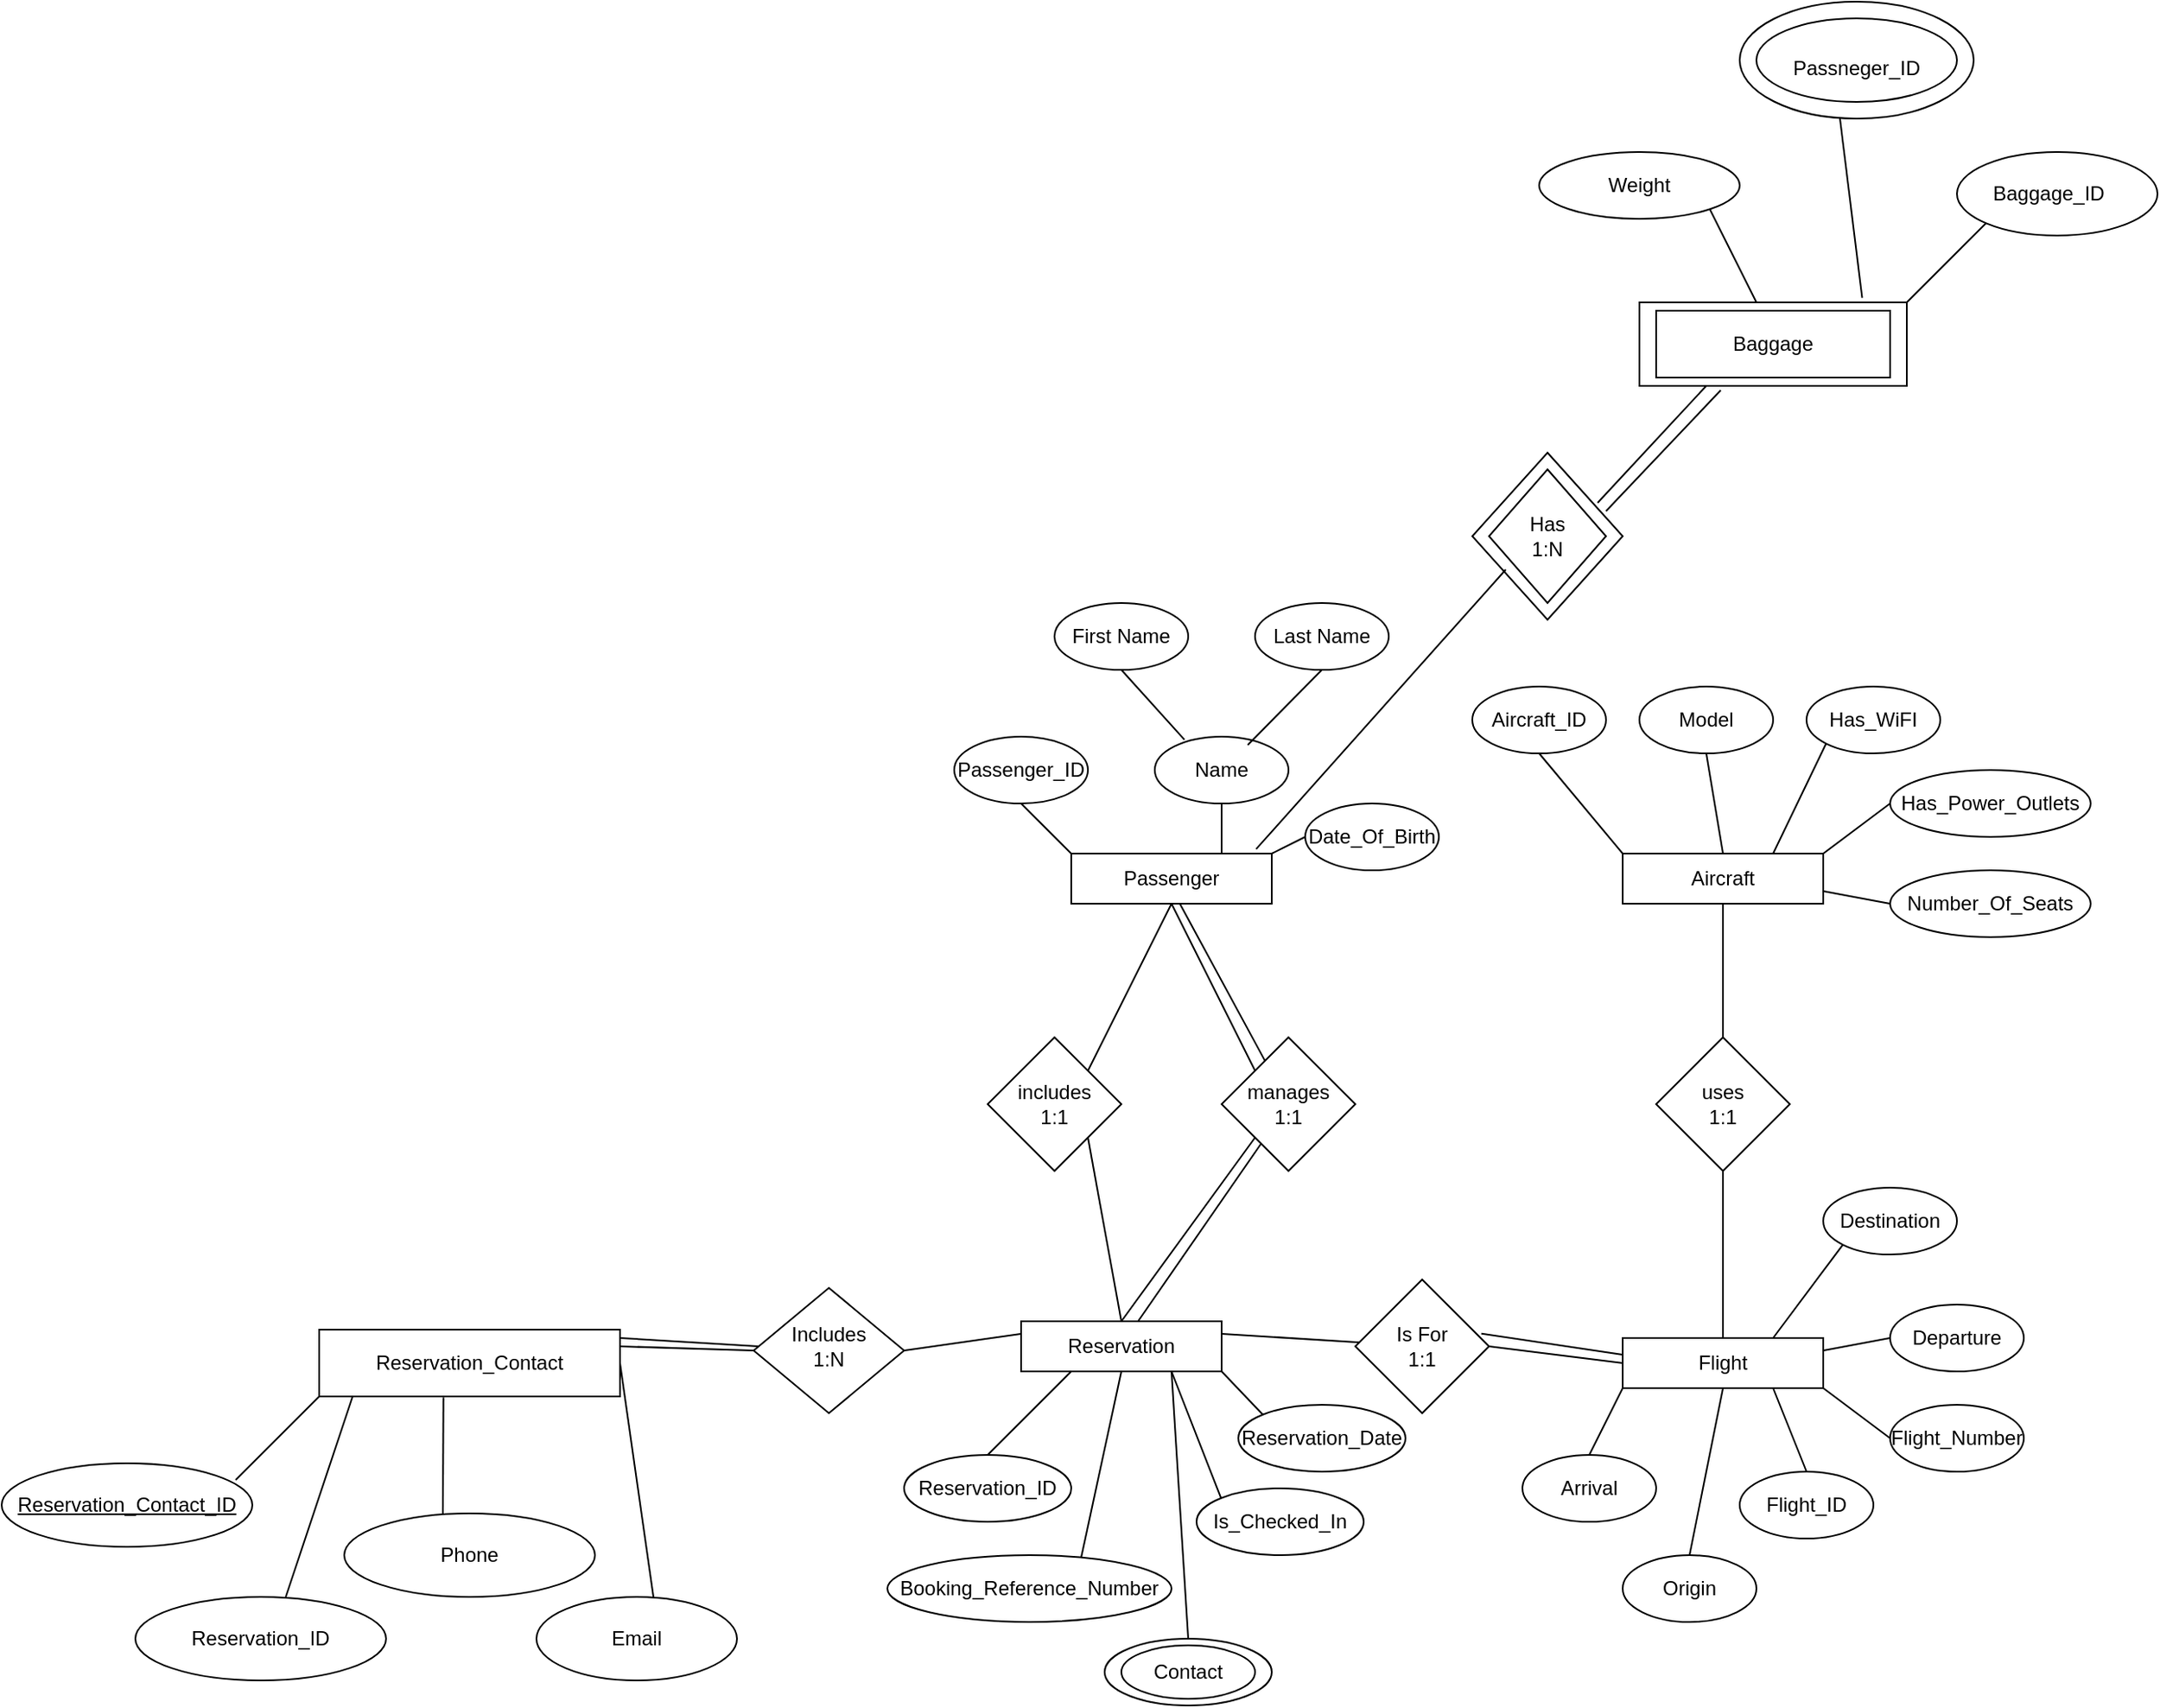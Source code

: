 <mxfile version="24.7.17" pages="2">
  <diagram name="Page-1" id="hL753HQviiplRQnqtc3H">
    <mxGraphModel dx="794" dy="412" grid="1" gridSize="10" guides="1" tooltips="1" connect="1" arrows="1" fold="1" page="1" pageScale="1" pageWidth="1900" pageHeight="1900" math="0" shadow="0">
      <root>
        <mxCell id="0" />
        <mxCell id="1" parent="0" />
        <mxCell id="LhDq8lc_SfDZKBFOZwzH-1" value="Passenger" style="rounded=0;whiteSpace=wrap;html=1;" parent="1" vertex="1">
          <mxGeometry x="930" y="570" width="120" height="30" as="geometry" />
        </mxCell>
        <mxCell id="LhDq8lc_SfDZKBFOZwzH-3" value="Aircraft" style="rounded=0;whiteSpace=wrap;html=1;" parent="1" vertex="1">
          <mxGeometry x="1260" y="570" width="120" height="30" as="geometry" />
        </mxCell>
        <mxCell id="LhDq8lc_SfDZKBFOZwzH-4" value="Flight" style="rounded=0;whiteSpace=wrap;html=1;" parent="1" vertex="1">
          <mxGeometry x="1260" y="860" width="120" height="30" as="geometry" />
        </mxCell>
        <mxCell id="LhDq8lc_SfDZKBFOZwzH-9" value="uses&lt;div&gt;1:1&lt;/div&gt;" style="rhombus;whiteSpace=wrap;html=1;" parent="1" vertex="1">
          <mxGeometry x="1280" y="680" width="80" height="80" as="geometry" />
        </mxCell>
        <mxCell id="LhDq8lc_SfDZKBFOZwzH-14" value="Reservation" style="rounded=0;whiteSpace=wrap;html=1;" parent="1" vertex="1">
          <mxGeometry x="900" y="850" width="120" height="30" as="geometry" />
        </mxCell>
        <mxCell id="LhDq8lc_SfDZKBFOZwzH-18" value="includes&lt;div&gt;1:1&lt;/div&gt;" style="rhombus;whiteSpace=wrap;html=1;" parent="1" vertex="1">
          <mxGeometry x="880" y="680" width="80" height="80" as="geometry" />
        </mxCell>
        <mxCell id="LhDq8lc_SfDZKBFOZwzH-19" value="" style="endArrow=none;html=1;rounded=0;entryX=1;entryY=1;entryDx=0;entryDy=0;exitX=0.5;exitY=0;exitDx=0;exitDy=0;" parent="1" source="LhDq8lc_SfDZKBFOZwzH-14" target="LhDq8lc_SfDZKBFOZwzH-18" edge="1">
          <mxGeometry width="50" height="50" relative="1" as="geometry">
            <mxPoint x="820" y="930" as="sourcePoint" />
            <mxPoint x="870" y="880" as="targetPoint" />
          </mxGeometry>
        </mxCell>
        <mxCell id="LhDq8lc_SfDZKBFOZwzH-26" value="" style="endArrow=none;html=1;rounded=0;entryX=0.5;entryY=1;entryDx=0;entryDy=0;exitX=1;exitY=0;exitDx=0;exitDy=0;" parent="1" source="LhDq8lc_SfDZKBFOZwzH-18" target="LhDq8lc_SfDZKBFOZwzH-1" edge="1">
          <mxGeometry width="50" height="50" relative="1" as="geometry">
            <mxPoint x="920" y="970" as="sourcePoint" />
            <mxPoint x="970" y="920" as="targetPoint" />
          </mxGeometry>
        </mxCell>
        <mxCell id="LhDq8lc_SfDZKBFOZwzH-27" value="Is For&lt;div&gt;1:1&lt;/div&gt;" style="rhombus;whiteSpace=wrap;html=1;" parent="1" vertex="1">
          <mxGeometry x="1100" y="825" width="80" height="80" as="geometry" />
        </mxCell>
        <mxCell id="LhDq8lc_SfDZKBFOZwzH-30" value="" style="endArrow=none;html=1;rounded=0;exitX=1;exitY=0.25;exitDx=0;exitDy=0;" parent="1" source="LhDq8lc_SfDZKBFOZwzH-14" target="LhDq8lc_SfDZKBFOZwzH-27" edge="1">
          <mxGeometry width="50" height="50" relative="1" as="geometry">
            <mxPoint x="1080" y="840" as="sourcePoint" />
            <mxPoint x="1130" y="790" as="targetPoint" />
          </mxGeometry>
        </mxCell>
        <mxCell id="LhDq8lc_SfDZKBFOZwzH-31" value="" style="endArrow=none;html=1;rounded=0;entryX=0;entryY=0.5;entryDx=0;entryDy=0;exitX=1;exitY=0.5;exitDx=0;exitDy=0;" parent="1" source="LhDq8lc_SfDZKBFOZwzH-27" target="LhDq8lc_SfDZKBFOZwzH-4" edge="1">
          <mxGeometry width="50" height="50" relative="1" as="geometry">
            <mxPoint x="1230" y="810" as="sourcePoint" />
            <mxPoint x="1280" y="760" as="targetPoint" />
          </mxGeometry>
        </mxCell>
        <mxCell id="LhDq8lc_SfDZKBFOZwzH-32" value="" style="endArrow=none;html=1;rounded=0;exitX=0.5;exitY=0;exitDx=0;exitDy=0;entryX=0.5;entryY=1;entryDx=0;entryDy=0;" parent="1" source="LhDq8lc_SfDZKBFOZwzH-4" target="LhDq8lc_SfDZKBFOZwzH-9" edge="1">
          <mxGeometry width="50" height="50" relative="1" as="geometry">
            <mxPoint x="1230" y="810" as="sourcePoint" />
            <mxPoint x="1280" y="760" as="targetPoint" />
          </mxGeometry>
        </mxCell>
        <mxCell id="LhDq8lc_SfDZKBFOZwzH-33" value="" style="endArrow=none;html=1;rounded=0;entryX=0.5;entryY=1;entryDx=0;entryDy=0;exitX=0.5;exitY=0;exitDx=0;exitDy=0;" parent="1" source="LhDq8lc_SfDZKBFOZwzH-9" target="LhDq8lc_SfDZKBFOZwzH-3" edge="1">
          <mxGeometry width="50" height="50" relative="1" as="geometry">
            <mxPoint x="1230" y="810" as="sourcePoint" />
            <mxPoint x="1280" y="760" as="targetPoint" />
          </mxGeometry>
        </mxCell>
        <mxCell id="LhDq8lc_SfDZKBFOZwzH-38" value="manages&lt;div&gt;1:1&lt;/div&gt;" style="rhombus;whiteSpace=wrap;html=1;" parent="1" vertex="1">
          <mxGeometry x="1020" y="680" width="80" height="80" as="geometry" />
        </mxCell>
        <mxCell id="LhDq8lc_SfDZKBFOZwzH-39" value="" style="endArrow=none;html=1;rounded=0;entryX=0.5;entryY=1;entryDx=0;entryDy=0;exitX=0;exitY=0;exitDx=0;exitDy=0;" parent="1" source="LhDq8lc_SfDZKBFOZwzH-38" target="LhDq8lc_SfDZKBFOZwzH-1" edge="1">
          <mxGeometry width="50" height="50" relative="1" as="geometry">
            <mxPoint x="1030" y="740" as="sourcePoint" />
            <mxPoint x="1080" y="690" as="targetPoint" />
          </mxGeometry>
        </mxCell>
        <mxCell id="LhDq8lc_SfDZKBFOZwzH-40" value="" style="endArrow=none;html=1;rounded=0;entryX=0.5;entryY=0;entryDx=0;entryDy=0;exitX=0;exitY=1;exitDx=0;exitDy=0;" parent="1" source="LhDq8lc_SfDZKBFOZwzH-38" target="LhDq8lc_SfDZKBFOZwzH-14" edge="1">
          <mxGeometry width="50" height="50" relative="1" as="geometry">
            <mxPoint x="1030" y="760" as="sourcePoint" />
            <mxPoint x="1080" y="690" as="targetPoint" />
          </mxGeometry>
        </mxCell>
        <mxCell id="LhDq8lc_SfDZKBFOZwzH-70" value="Aircraft_ID" style="ellipse;whiteSpace=wrap;html=1;" parent="1" vertex="1">
          <mxGeometry x="1170" y="470" width="80" height="40" as="geometry" />
        </mxCell>
        <mxCell id="LhDq8lc_SfDZKBFOZwzH-72" value="Model" style="ellipse;whiteSpace=wrap;html=1;" parent="1" vertex="1">
          <mxGeometry x="1270" y="470" width="80" height="40" as="geometry" />
        </mxCell>
        <mxCell id="LhDq8lc_SfDZKBFOZwzH-73" value="Has_WiFI" style="ellipse;whiteSpace=wrap;html=1;" parent="1" vertex="1">
          <mxGeometry x="1370" y="470" width="80" height="40" as="geometry" />
        </mxCell>
        <mxCell id="LhDq8lc_SfDZKBFOZwzH-74" value="Has_Power_Outlets" style="ellipse;whiteSpace=wrap;html=1;" parent="1" vertex="1">
          <mxGeometry x="1420" y="520" width="120" height="40" as="geometry" />
        </mxCell>
        <mxCell id="LhDq8lc_SfDZKBFOZwzH-75" value="Number_Of_Seats" style="ellipse;whiteSpace=wrap;html=1;" parent="1" vertex="1">
          <mxGeometry x="1420" y="580" width="120" height="40" as="geometry" />
        </mxCell>
        <mxCell id="LhDq8lc_SfDZKBFOZwzH-76" value="" style="endArrow=none;html=1;rounded=0;entryX=0.5;entryY=1;entryDx=0;entryDy=0;exitX=0;exitY=0;exitDx=0;exitDy=0;" parent="1" source="LhDq8lc_SfDZKBFOZwzH-3" target="LhDq8lc_SfDZKBFOZwzH-70" edge="1">
          <mxGeometry width="50" height="50" relative="1" as="geometry">
            <mxPoint x="1250" y="800" as="sourcePoint" />
            <mxPoint x="1300" y="750" as="targetPoint" />
          </mxGeometry>
        </mxCell>
        <mxCell id="LhDq8lc_SfDZKBFOZwzH-77" value="" style="endArrow=none;html=1;rounded=0;entryX=0.5;entryY=1;entryDx=0;entryDy=0;exitX=0.5;exitY=0;exitDx=0;exitDy=0;" parent="1" source="LhDq8lc_SfDZKBFOZwzH-3" target="LhDq8lc_SfDZKBFOZwzH-72" edge="1">
          <mxGeometry width="50" height="50" relative="1" as="geometry">
            <mxPoint x="1250" y="800" as="sourcePoint" />
            <mxPoint x="1300" y="750" as="targetPoint" />
          </mxGeometry>
        </mxCell>
        <mxCell id="LhDq8lc_SfDZKBFOZwzH-78" value="" style="endArrow=none;html=1;rounded=0;entryX=0;entryY=1;entryDx=0;entryDy=0;" parent="1" target="LhDq8lc_SfDZKBFOZwzH-73" edge="1">
          <mxGeometry width="50" height="50" relative="1" as="geometry">
            <mxPoint x="1350" y="570" as="sourcePoint" />
            <mxPoint x="1300" y="750" as="targetPoint" />
          </mxGeometry>
        </mxCell>
        <mxCell id="LhDq8lc_SfDZKBFOZwzH-79" value="" style="endArrow=none;html=1;rounded=0;entryX=0;entryY=0.5;entryDx=0;entryDy=0;exitX=1;exitY=0;exitDx=0;exitDy=0;" parent="1" source="LhDq8lc_SfDZKBFOZwzH-3" target="LhDq8lc_SfDZKBFOZwzH-74" edge="1">
          <mxGeometry width="50" height="50" relative="1" as="geometry">
            <mxPoint x="1250" y="800" as="sourcePoint" />
            <mxPoint x="1300" y="750" as="targetPoint" />
          </mxGeometry>
        </mxCell>
        <mxCell id="LhDq8lc_SfDZKBFOZwzH-80" value="" style="endArrow=none;html=1;rounded=0;entryX=0;entryY=0.5;entryDx=0;entryDy=0;exitX=1;exitY=0.75;exitDx=0;exitDy=0;" parent="1" source="LhDq8lc_SfDZKBFOZwzH-3" target="LhDq8lc_SfDZKBFOZwzH-75" edge="1">
          <mxGeometry width="50" height="50" relative="1" as="geometry">
            <mxPoint x="1250" y="800" as="sourcePoint" />
            <mxPoint x="1300" y="750" as="targetPoint" />
          </mxGeometry>
        </mxCell>
        <mxCell id="LhDq8lc_SfDZKBFOZwzH-81" value="Flight_ID" style="ellipse;whiteSpace=wrap;html=1;" parent="1" vertex="1">
          <mxGeometry x="1330" y="940" width="80" height="40" as="geometry" />
        </mxCell>
        <mxCell id="LhDq8lc_SfDZKBFOZwzH-82" value="Flight_Number" style="ellipse;whiteSpace=wrap;html=1;" parent="1" vertex="1">
          <mxGeometry x="1420" y="900" width="80" height="40" as="geometry" />
        </mxCell>
        <mxCell id="LhDq8lc_SfDZKBFOZwzH-83" value="Departure" style="ellipse;whiteSpace=wrap;html=1;" parent="1" vertex="1">
          <mxGeometry x="1420" y="840" width="80" height="40" as="geometry" />
        </mxCell>
        <mxCell id="LhDq8lc_SfDZKBFOZwzH-84" value="Arrival" style="ellipse;whiteSpace=wrap;html=1;" parent="1" vertex="1">
          <mxGeometry x="1200" y="930" width="80" height="40" as="geometry" />
        </mxCell>
        <mxCell id="LhDq8lc_SfDZKBFOZwzH-85" value="Destination" style="ellipse;whiteSpace=wrap;html=1;" parent="1" vertex="1">
          <mxGeometry x="1380" y="770" width="80" height="40" as="geometry" />
        </mxCell>
        <mxCell id="LhDq8lc_SfDZKBFOZwzH-86" value="Origin" style="ellipse;whiteSpace=wrap;html=1;" parent="1" vertex="1">
          <mxGeometry x="1260" y="990" width="80" height="40" as="geometry" />
        </mxCell>
        <mxCell id="LhDq8lc_SfDZKBFOZwzH-87" value="" style="endArrow=none;html=1;rounded=0;entryX=0;entryY=1;entryDx=0;entryDy=0;exitX=0.75;exitY=0;exitDx=0;exitDy=0;" parent="1" source="LhDq8lc_SfDZKBFOZwzH-4" target="LhDq8lc_SfDZKBFOZwzH-85" edge="1">
          <mxGeometry width="50" height="50" relative="1" as="geometry">
            <mxPoint x="1270" y="800" as="sourcePoint" />
            <mxPoint x="1320" y="750" as="targetPoint" />
          </mxGeometry>
        </mxCell>
        <mxCell id="LhDq8lc_SfDZKBFOZwzH-88" value="" style="endArrow=none;html=1;rounded=0;entryX=0;entryY=0.5;entryDx=0;entryDy=0;exitX=1;exitY=0.25;exitDx=0;exitDy=0;" parent="1" source="LhDq8lc_SfDZKBFOZwzH-4" target="LhDq8lc_SfDZKBFOZwzH-83" edge="1">
          <mxGeometry width="50" height="50" relative="1" as="geometry">
            <mxPoint x="1270" y="800" as="sourcePoint" />
            <mxPoint x="1320" y="750" as="targetPoint" />
          </mxGeometry>
        </mxCell>
        <mxCell id="LhDq8lc_SfDZKBFOZwzH-89" value="" style="endArrow=none;html=1;rounded=0;entryX=0;entryY=0.5;entryDx=0;entryDy=0;exitX=1;exitY=1;exitDx=0;exitDy=0;" parent="1" source="LhDq8lc_SfDZKBFOZwzH-4" target="LhDq8lc_SfDZKBFOZwzH-82" edge="1">
          <mxGeometry width="50" height="50" relative="1" as="geometry">
            <mxPoint x="1270" y="800" as="sourcePoint" />
            <mxPoint x="1320" y="750" as="targetPoint" />
          </mxGeometry>
        </mxCell>
        <mxCell id="LhDq8lc_SfDZKBFOZwzH-90" value="" style="endArrow=none;html=1;rounded=0;entryX=0.5;entryY=0;entryDx=0;entryDy=0;exitX=0.75;exitY=1;exitDx=0;exitDy=0;" parent="1" source="LhDq8lc_SfDZKBFOZwzH-4" target="LhDq8lc_SfDZKBFOZwzH-81" edge="1">
          <mxGeometry width="50" height="50" relative="1" as="geometry">
            <mxPoint x="1270" y="800" as="sourcePoint" />
            <mxPoint x="1320" y="750" as="targetPoint" />
          </mxGeometry>
        </mxCell>
        <mxCell id="LhDq8lc_SfDZKBFOZwzH-91" value="" style="endArrow=none;html=1;rounded=0;entryX=0.5;entryY=0;entryDx=0;entryDy=0;exitX=0.5;exitY=1;exitDx=0;exitDy=0;" parent="1" source="LhDq8lc_SfDZKBFOZwzH-4" target="LhDq8lc_SfDZKBFOZwzH-86" edge="1">
          <mxGeometry width="50" height="50" relative="1" as="geometry">
            <mxPoint x="1270" y="800" as="sourcePoint" />
            <mxPoint x="1320" y="750" as="targetPoint" />
          </mxGeometry>
        </mxCell>
        <mxCell id="LhDq8lc_SfDZKBFOZwzH-92" value="" style="endArrow=none;html=1;rounded=0;exitX=0.5;exitY=0;exitDx=0;exitDy=0;entryX=0;entryY=1;entryDx=0;entryDy=0;" parent="1" source="LhDq8lc_SfDZKBFOZwzH-84" target="LhDq8lc_SfDZKBFOZwzH-4" edge="1">
          <mxGeometry width="50" height="50" relative="1" as="geometry">
            <mxPoint x="1270" y="800" as="sourcePoint" />
            <mxPoint x="1320" y="750" as="targetPoint" />
          </mxGeometry>
        </mxCell>
        <mxCell id="LhDq8lc_SfDZKBFOZwzH-96" value="Reservation_ID" style="ellipse;whiteSpace=wrap;html=1;" parent="1" vertex="1">
          <mxGeometry x="830" y="930" width="100" height="40" as="geometry" />
        </mxCell>
        <mxCell id="LhDq8lc_SfDZKBFOZwzH-97" value="Booking_Reference_Number" style="ellipse;whiteSpace=wrap;html=1;" parent="1" vertex="1">
          <mxGeometry x="820" y="990" width="170" height="40" as="geometry" />
        </mxCell>
        <mxCell id="LhDq8lc_SfDZKBFOZwzH-99" value="Reservation_Date" style="ellipse;whiteSpace=wrap;html=1;" parent="1" vertex="1">
          <mxGeometry x="1030" y="900" width="100" height="40" as="geometry" />
        </mxCell>
        <mxCell id="LhDq8lc_SfDZKBFOZwzH-100" value="Is_Checked_In" style="ellipse;whiteSpace=wrap;html=1;" parent="1" vertex="1">
          <mxGeometry x="1005" y="950" width="100" height="40" as="geometry" />
        </mxCell>
        <mxCell id="LhDq8lc_SfDZKBFOZwzH-101" value="" style="endArrow=none;html=1;rounded=0;entryX=0.25;entryY=1;entryDx=0;entryDy=0;exitX=0.5;exitY=0;exitDx=0;exitDy=0;" parent="1" source="LhDq8lc_SfDZKBFOZwzH-96" target="LhDq8lc_SfDZKBFOZwzH-14" edge="1">
          <mxGeometry width="50" height="50" relative="1" as="geometry">
            <mxPoint x="990" y="1100" as="sourcePoint" />
            <mxPoint x="1040" y="1050" as="targetPoint" />
          </mxGeometry>
        </mxCell>
        <mxCell id="LhDq8lc_SfDZKBFOZwzH-102" value="" style="endArrow=none;html=1;rounded=0;entryX=0.5;entryY=1;entryDx=0;entryDy=0;exitX=0.682;exitY=0.038;exitDx=0;exitDy=0;exitPerimeter=0;" parent="1" source="LhDq8lc_SfDZKBFOZwzH-97" target="LhDq8lc_SfDZKBFOZwzH-14" edge="1">
          <mxGeometry width="50" height="50" relative="1" as="geometry">
            <mxPoint x="950" y="980" as="sourcePoint" />
            <mxPoint x="1040" y="1050" as="targetPoint" />
          </mxGeometry>
        </mxCell>
        <mxCell id="LhDq8lc_SfDZKBFOZwzH-103" value="" style="endArrow=none;html=1;rounded=0;entryX=0.75;entryY=1;entryDx=0;entryDy=0;exitX=0;exitY=0;exitDx=0;exitDy=0;" parent="1" source="LhDq8lc_SfDZKBFOZwzH-100" target="LhDq8lc_SfDZKBFOZwzH-14" edge="1">
          <mxGeometry width="50" height="50" relative="1" as="geometry">
            <mxPoint x="990" y="1100" as="sourcePoint" />
            <mxPoint x="1040" y="1050" as="targetPoint" />
          </mxGeometry>
        </mxCell>
        <mxCell id="LhDq8lc_SfDZKBFOZwzH-104" value="" style="endArrow=none;html=1;rounded=0;entryX=1;entryY=1;entryDx=0;entryDy=0;exitX=0;exitY=0;exitDx=0;exitDy=0;" parent="1" source="LhDq8lc_SfDZKBFOZwzH-99" target="LhDq8lc_SfDZKBFOZwzH-14" edge="1">
          <mxGeometry width="50" height="50" relative="1" as="geometry">
            <mxPoint x="990" y="1100" as="sourcePoint" />
            <mxPoint x="1040" y="1050" as="targetPoint" />
          </mxGeometry>
        </mxCell>
        <mxCell id="LhDq8lc_SfDZKBFOZwzH-105" value="Passenger_ID" style="ellipse;whiteSpace=wrap;html=1;" parent="1" vertex="1">
          <mxGeometry x="860" y="500" width="80" height="40" as="geometry" />
        </mxCell>
        <mxCell id="LhDq8lc_SfDZKBFOZwzH-107" value="Name" style="ellipse;whiteSpace=wrap;html=1;" parent="1" vertex="1">
          <mxGeometry x="980" y="500" width="80" height="40" as="geometry" />
        </mxCell>
        <mxCell id="LhDq8lc_SfDZKBFOZwzH-108" value="First Name" style="ellipse;whiteSpace=wrap;html=1;" parent="1" vertex="1">
          <mxGeometry x="920" y="420" width="80" height="40" as="geometry" />
        </mxCell>
        <mxCell id="LhDq8lc_SfDZKBFOZwzH-109" value="Last Name" style="ellipse;whiteSpace=wrap;html=1;" parent="1" vertex="1">
          <mxGeometry x="1040" y="420" width="80" height="40" as="geometry" />
        </mxCell>
        <mxCell id="LhDq8lc_SfDZKBFOZwzH-110" value="" style="endArrow=none;html=1;rounded=0;entryX=0.5;entryY=1;entryDx=0;entryDy=0;exitX=0.182;exitY=-0.019;exitDx=0;exitDy=0;exitPerimeter=0;" parent="1" target="LhDq8lc_SfDZKBFOZwzH-108" edge="1">
          <mxGeometry width="50" height="50" relative="1" as="geometry">
            <mxPoint x="997.74" y="501.835" as="sourcePoint" />
            <mxPoint x="1030" y="740" as="targetPoint" />
          </mxGeometry>
        </mxCell>
        <mxCell id="LhDq8lc_SfDZKBFOZwzH-111" value="" style="endArrow=none;html=1;rounded=0;entryX=0.5;entryY=1;entryDx=0;entryDy=0;exitX=0.723;exitY=0.071;exitDx=0;exitDy=0;exitPerimeter=0;" parent="1" target="LhDq8lc_SfDZKBFOZwzH-109" edge="1">
          <mxGeometry width="50" height="50" relative="1" as="geometry">
            <mxPoint x="1035.61" y="504.985" as="sourcePoint" />
            <mxPoint x="1030" y="740" as="targetPoint" />
          </mxGeometry>
        </mxCell>
        <mxCell id="LhDq8lc_SfDZKBFOZwzH-112" value="Date_Of_Birth" style="ellipse;whiteSpace=wrap;html=1;" parent="1" vertex="1">
          <mxGeometry x="1070" y="540" width="80" height="40" as="geometry" />
        </mxCell>
        <mxCell id="LhDq8lc_SfDZKBFOZwzH-113" value="" style="endArrow=none;html=1;rounded=0;entryX=0;entryY=0.5;entryDx=0;entryDy=0;exitX=1;exitY=0;exitDx=0;exitDy=0;" parent="1" source="LhDq8lc_SfDZKBFOZwzH-1" target="LhDq8lc_SfDZKBFOZwzH-112" edge="1">
          <mxGeometry width="50" height="50" relative="1" as="geometry">
            <mxPoint x="1000" y="750" as="sourcePoint" />
            <mxPoint x="1050" y="700" as="targetPoint" />
          </mxGeometry>
        </mxCell>
        <mxCell id="LhDq8lc_SfDZKBFOZwzH-114" value="" style="endArrow=none;html=1;rounded=0;entryX=0.5;entryY=1;entryDx=0;entryDy=0;" parent="1" target="LhDq8lc_SfDZKBFOZwzH-107" edge="1">
          <mxGeometry width="50" height="50" relative="1" as="geometry">
            <mxPoint x="1020" y="570" as="sourcePoint" />
            <mxPoint x="1050" y="700" as="targetPoint" />
          </mxGeometry>
        </mxCell>
        <mxCell id="LhDq8lc_SfDZKBFOZwzH-115" value="" style="endArrow=none;html=1;rounded=0;entryX=0.5;entryY=1;entryDx=0;entryDy=0;exitX=0;exitY=0;exitDx=0;exitDy=0;" parent="1" source="LhDq8lc_SfDZKBFOZwzH-1" target="LhDq8lc_SfDZKBFOZwzH-105" edge="1">
          <mxGeometry width="50" height="50" relative="1" as="geometry">
            <mxPoint x="1000" y="750" as="sourcePoint" />
            <mxPoint x="1050" y="700" as="targetPoint" />
          </mxGeometry>
        </mxCell>
        <mxCell id="LhDq8lc_SfDZKBFOZwzH-118" value="Contact" style="ellipse;whiteSpace=wrap;html=1;" parent="1" vertex="1">
          <mxGeometry x="950" y="1040" width="100" height="40" as="geometry" />
        </mxCell>
        <mxCell id="LhDq8lc_SfDZKBFOZwzH-119" value="" style="ellipse;whiteSpace=wrap;html=1;fillColor=none;" parent="1" vertex="1">
          <mxGeometry x="960" y="1044" width="80" height="32" as="geometry" />
        </mxCell>
        <mxCell id="LhDq8lc_SfDZKBFOZwzH-120" value="" style="endArrow=none;html=1;rounded=0;exitX=0.5;exitY=0;exitDx=0;exitDy=0;entryX=0.75;entryY=1;entryDx=0;entryDy=0;" parent="1" source="LhDq8lc_SfDZKBFOZwzH-118" target="LhDq8lc_SfDZKBFOZwzH-14" edge="1">
          <mxGeometry width="50" height="50" relative="1" as="geometry">
            <mxPoint x="1010" y="920" as="sourcePoint" />
            <mxPoint x="1060" y="870" as="targetPoint" />
          </mxGeometry>
        </mxCell>
        <mxCell id="lTAyQwh7JZw7zIpwJ2OX-2" value="" style="endArrow=none;html=1;rounded=0;" parent="1" target="LhDq8lc_SfDZKBFOZwzH-38" edge="1">
          <mxGeometry width="50" height="50" relative="1" as="geometry">
            <mxPoint x="970" y="850" as="sourcePoint" />
            <mxPoint x="1045" y="740" as="targetPoint" />
          </mxGeometry>
        </mxCell>
        <mxCell id="lTAyQwh7JZw7zIpwJ2OX-3" value="" style="rounded=0;whiteSpace=wrap;html=1;" parent="1" vertex="1">
          <mxGeometry x="480" y="855" width="180" height="40" as="geometry" />
        </mxCell>
        <mxCell id="lTAyQwh7JZw7zIpwJ2OX-4" value="Reservation_Contact" style="text;strokeColor=none;align=center;fillColor=none;html=1;verticalAlign=middle;whiteSpace=wrap;rounded=0;" parent="1" vertex="1">
          <mxGeometry x="490" y="860" width="160" height="30" as="geometry" />
        </mxCell>
        <mxCell id="lTAyQwh7JZw7zIpwJ2OX-5" value="" style="endArrow=none;html=1;rounded=0;" parent="1" edge="1">
          <mxGeometry width="50" height="50" relative="1" as="geometry">
            <mxPoint x="430" y="945" as="sourcePoint" />
            <mxPoint x="480" y="895" as="targetPoint" />
          </mxGeometry>
        </mxCell>
        <mxCell id="lTAyQwh7JZw7zIpwJ2OX-6" value="" style="ellipse;whiteSpace=wrap;html=1;" parent="1" vertex="1">
          <mxGeometry x="290" y="935" width="150" height="50" as="geometry" />
        </mxCell>
        <mxCell id="lTAyQwh7JZw7zIpwJ2OX-7" value="&lt;u&gt;Reservation_Contact_ID&lt;/u&gt;" style="text;strokeColor=none;align=center;fillColor=none;html=1;verticalAlign=middle;whiteSpace=wrap;rounded=0;" parent="1" vertex="1">
          <mxGeometry x="310" y="945" width="110" height="30" as="geometry" />
        </mxCell>
        <mxCell id="lTAyQwh7JZw7zIpwJ2OX-8" value="" style="endArrow=none;html=1;rounded=0;" parent="1" edge="1">
          <mxGeometry width="50" height="50" relative="1" as="geometry">
            <mxPoint x="460" y="1015" as="sourcePoint" />
            <mxPoint x="500" y="895" as="targetPoint" />
          </mxGeometry>
        </mxCell>
        <mxCell id="lTAyQwh7JZw7zIpwJ2OX-9" value="" style="ellipse;whiteSpace=wrap;html=1;" parent="1" vertex="1">
          <mxGeometry x="370" y="1015" width="150" height="50" as="geometry" />
        </mxCell>
        <mxCell id="lTAyQwh7JZw7zIpwJ2OX-10" value="Reservation_ID" style="text;strokeColor=none;align=center;fillColor=none;html=1;verticalAlign=middle;whiteSpace=wrap;rounded=0;" parent="1" vertex="1">
          <mxGeometry x="390" y="1025" width="110" height="30" as="geometry" />
        </mxCell>
        <mxCell id="lTAyQwh7JZw7zIpwJ2OX-11" value="" style="endArrow=none;html=1;rounded=0;entryX=0.413;entryY=1.017;entryDx=0;entryDy=0;entryPerimeter=0;" parent="1" target="lTAyQwh7JZw7zIpwJ2OX-3" edge="1">
          <mxGeometry width="50" height="50" relative="1" as="geometry">
            <mxPoint x="554" y="965" as="sourcePoint" />
            <mxPoint x="600" y="935" as="targetPoint" />
          </mxGeometry>
        </mxCell>
        <mxCell id="lTAyQwh7JZw7zIpwJ2OX-12" value="" style="ellipse;whiteSpace=wrap;html=1;" parent="1" vertex="1">
          <mxGeometry x="495" y="965" width="150" height="50" as="geometry" />
        </mxCell>
        <mxCell id="lTAyQwh7JZw7zIpwJ2OX-13" value="Phone" style="text;strokeColor=none;align=center;fillColor=none;html=1;verticalAlign=middle;whiteSpace=wrap;rounded=0;" parent="1" vertex="1">
          <mxGeometry x="520" y="975" width="100" height="30" as="geometry" />
        </mxCell>
        <mxCell id="lTAyQwh7JZw7zIpwJ2OX-14" value="" style="endArrow=none;html=1;rounded=0;entryX=1;entryY=0.5;entryDx=0;entryDy=0;" parent="1" target="lTAyQwh7JZw7zIpwJ2OX-3" edge="1">
          <mxGeometry width="50" height="50" relative="1" as="geometry">
            <mxPoint x="680" y="1015" as="sourcePoint" />
            <mxPoint x="730" y="875" as="targetPoint" />
          </mxGeometry>
        </mxCell>
        <mxCell id="lTAyQwh7JZw7zIpwJ2OX-15" value="" style="ellipse;whiteSpace=wrap;html=1;" parent="1" vertex="1">
          <mxGeometry x="610" y="1015" width="120" height="50" as="geometry" />
        </mxCell>
        <mxCell id="lTAyQwh7JZw7zIpwJ2OX-16" value="Email" style="text;strokeColor=none;align=center;fillColor=none;html=1;verticalAlign=middle;whiteSpace=wrap;rounded=0;" parent="1" vertex="1">
          <mxGeometry x="630" y="1025" width="80" height="30" as="geometry" />
        </mxCell>
        <mxCell id="lTAyQwh7JZw7zIpwJ2OX-17" value="" style="rhombus;whiteSpace=wrap;html=1;" parent="1" vertex="1">
          <mxGeometry x="740" y="830" width="90" height="75" as="geometry" />
        </mxCell>
        <mxCell id="lTAyQwh7JZw7zIpwJ2OX-18" value="" style="endArrow=none;html=1;rounded=0;entryX=0;entryY=0.25;entryDx=0;entryDy=0;exitX=1;exitY=0.5;exitDx=0;exitDy=0;" parent="1" source="lTAyQwh7JZw7zIpwJ2OX-17" target="LhDq8lc_SfDZKBFOZwzH-14" edge="1">
          <mxGeometry width="50" height="50" relative="1" as="geometry">
            <mxPoint x="810" y="840" as="sourcePoint" />
            <mxPoint x="860" y="790" as="targetPoint" />
          </mxGeometry>
        </mxCell>
        <mxCell id="lTAyQwh7JZw7zIpwJ2OX-19" value="Includes&lt;div&gt;1:N&lt;/div&gt;" style="text;strokeColor=none;align=center;fillColor=none;html=1;verticalAlign=middle;whiteSpace=wrap;rounded=0;" parent="1" vertex="1">
          <mxGeometry x="755" y="850" width="60" height="30" as="geometry" />
        </mxCell>
        <mxCell id="lTAyQwh7JZw7zIpwJ2OX-20" value="" style="endArrow=none;html=1;rounded=0;entryX=0;entryY=0.5;entryDx=0;entryDy=0;exitX=1;exitY=0.25;exitDx=0;exitDy=0;" parent="1" source="lTAyQwh7JZw7zIpwJ2OX-3" target="lTAyQwh7JZw7zIpwJ2OX-17" edge="1">
          <mxGeometry width="50" height="50" relative="1" as="geometry">
            <mxPoint x="660" y="850" as="sourcePoint" />
            <mxPoint x="710" y="800" as="targetPoint" />
          </mxGeometry>
        </mxCell>
        <mxCell id="lTAyQwh7JZw7zIpwJ2OX-22" value="" style="endArrow=none;html=1;rounded=0;" parent="1" source="LhDq8lc_SfDZKBFOZwzH-38" edge="1">
          <mxGeometry width="50" height="50" relative="1" as="geometry">
            <mxPoint x="1045" y="690" as="sourcePoint" />
            <mxPoint x="995" y="600" as="targetPoint" />
          </mxGeometry>
        </mxCell>
        <mxCell id="F5znvIjBPw_iKC_Yl4GG-2" value="" style="rounded=0;whiteSpace=wrap;html=1;" parent="1" vertex="1">
          <mxGeometry x="1270" y="240" width="160" height="50" as="geometry" />
        </mxCell>
        <mxCell id="F5znvIjBPw_iKC_Yl4GG-4" value="" style="endArrow=none;html=1;rounded=0;" parent="1" edge="1">
          <mxGeometry width="50" height="50" relative="1" as="geometry">
            <mxPoint x="1430" y="240" as="sourcePoint" />
            <mxPoint x="1480" y="190" as="targetPoint" />
          </mxGeometry>
        </mxCell>
        <mxCell id="F5znvIjBPw_iKC_Yl4GG-5" value="" style="ellipse;whiteSpace=wrap;html=1;" parent="1" vertex="1">
          <mxGeometry x="1460" y="150" width="120" height="50" as="geometry" />
        </mxCell>
        <mxCell id="F5znvIjBPw_iKC_Yl4GG-6" value="Baggage_ID" style="text;strokeColor=none;align=center;fillColor=none;html=1;verticalAlign=middle;whiteSpace=wrap;rounded=0;" parent="1" vertex="1">
          <mxGeometry x="1470" y="160" width="90" height="30" as="geometry" />
        </mxCell>
        <mxCell id="F5znvIjBPw_iKC_Yl4GG-7" value="" style="endArrow=none;html=1;rounded=0;exitX=0.833;exitY=-0.053;exitDx=0;exitDy=0;exitPerimeter=0;" parent="1" source="F5znvIjBPw_iKC_Yl4GG-2" edge="1">
          <mxGeometry width="50" height="50" relative="1" as="geometry">
            <mxPoint x="1404" y="230" as="sourcePoint" />
            <mxPoint x="1390" y="130" as="targetPoint" />
          </mxGeometry>
        </mxCell>
        <mxCell id="F5znvIjBPw_iKC_Yl4GG-8" value="" style="ellipse;whiteSpace=wrap;html=1;" parent="1" vertex="1">
          <mxGeometry x="1330" y="60" width="140" height="70" as="geometry" />
        </mxCell>
        <mxCell id="F5znvIjBPw_iKC_Yl4GG-11" value="" style="ellipse;whiteSpace=wrap;html=1;" parent="1" vertex="1">
          <mxGeometry x="1340" y="70" width="120" height="50" as="geometry" />
        </mxCell>
        <mxCell id="F5znvIjBPw_iKC_Yl4GG-12" value="Passneger_ID" style="text;strokeColor=none;align=center;fillColor=none;html=1;verticalAlign=middle;whiteSpace=wrap;rounded=0;" parent="1" vertex="1">
          <mxGeometry x="1360" y="80" width="80" height="40" as="geometry" />
        </mxCell>
        <mxCell id="RgjEs6uCe0J3DAskhF5g-1" value="" style="rounded=0;whiteSpace=wrap;html=1;" parent="1" vertex="1">
          <mxGeometry x="1280" y="245" width="140" height="40" as="geometry" />
        </mxCell>
        <mxCell id="RgjEs6uCe0J3DAskhF5g-2" value="Baggage" style="text;strokeColor=none;align=center;fillColor=none;html=1;verticalAlign=middle;whiteSpace=wrap;rounded=0;" parent="1" vertex="1">
          <mxGeometry x="1300" y="250" width="100" height="30" as="geometry" />
        </mxCell>
        <mxCell id="RgjEs6uCe0J3DAskhF5g-3" value="" style="rhombus;whiteSpace=wrap;html=1;" parent="1" vertex="1">
          <mxGeometry x="1170" y="330" width="90" height="100" as="geometry" />
        </mxCell>
        <mxCell id="RgjEs6uCe0J3DAskhF5g-4" value="" style="rhombus;whiteSpace=wrap;html=1;" parent="1" vertex="1">
          <mxGeometry x="1180" y="340" width="70" height="80" as="geometry" />
        </mxCell>
        <mxCell id="RgjEs6uCe0J3DAskhF5g-5" value="Has&lt;div&gt;1:N&lt;/div&gt;" style="text;strokeColor=none;align=center;fillColor=none;html=1;verticalAlign=middle;whiteSpace=wrap;rounded=0;" parent="1" vertex="1">
          <mxGeometry x="1185" y="365" width="60" height="30" as="geometry" />
        </mxCell>
        <mxCell id="RgjEs6uCe0J3DAskhF5g-6" value="" style="endArrow=none;html=1;rounded=0;exitX=0.922;exitY=-0.089;exitDx=0;exitDy=0;exitPerimeter=0;" parent="1" source="LhDq8lc_SfDZKBFOZwzH-1" edge="1">
          <mxGeometry width="50" height="50" relative="1" as="geometry">
            <mxPoint x="1140" y="450" as="sourcePoint" />
            <mxPoint x="1190" y="400" as="targetPoint" />
          </mxGeometry>
        </mxCell>
        <mxCell id="RgjEs6uCe0J3DAskhF5g-7" value="" style="endArrow=none;html=1;rounded=0;" parent="1" edge="1">
          <mxGeometry width="50" height="50" relative="1" as="geometry">
            <mxPoint x="1245" y="360" as="sourcePoint" />
            <mxPoint x="1310" y="290" as="targetPoint" />
          </mxGeometry>
        </mxCell>
        <mxCell id="RgjEs6uCe0J3DAskhF5g-8" value="" style="endArrow=none;html=1;rounded=0;" parent="1" edge="1">
          <mxGeometry width="50" height="50" relative="1" as="geometry">
            <mxPoint x="1340" y="240" as="sourcePoint" />
            <mxPoint x="1310" y="180" as="targetPoint" />
          </mxGeometry>
        </mxCell>
        <mxCell id="RgjEs6uCe0J3DAskhF5g-9" value="" style="ellipse;whiteSpace=wrap;html=1;" parent="1" vertex="1">
          <mxGeometry x="1210" y="150" width="120" height="40" as="geometry" />
        </mxCell>
        <mxCell id="RgjEs6uCe0J3DAskhF5g-10" value="Weight" style="text;strokeColor=none;align=center;fillColor=none;html=1;verticalAlign=middle;whiteSpace=wrap;rounded=0;" parent="1" vertex="1">
          <mxGeometry x="1230" y="155" width="80" height="30" as="geometry" />
        </mxCell>
        <mxCell id="iGP589f37Y-SdBRGMfhL-1" value="" style="endArrow=none;html=1;rounded=0;entryX=0.304;entryY=1.053;entryDx=0;entryDy=0;entryPerimeter=0;" edge="1" parent="1" target="F5znvIjBPw_iKC_Yl4GG-2">
          <mxGeometry width="50" height="50" relative="1" as="geometry">
            <mxPoint x="1250" y="365" as="sourcePoint" />
            <mxPoint x="1300" y="315" as="targetPoint" />
          </mxGeometry>
        </mxCell>
        <mxCell id="iGP589f37Y-SdBRGMfhL-2" value="" style="endArrow=none;html=1;rounded=0;" edge="1" parent="1" target="lTAyQwh7JZw7zIpwJ2OX-17">
          <mxGeometry width="50" height="50" relative="1" as="geometry">
            <mxPoint x="660" y="860" as="sourcePoint" />
            <mxPoint x="720" y="860" as="targetPoint" />
          </mxGeometry>
        </mxCell>
        <mxCell id="iGP589f37Y-SdBRGMfhL-3" value="" style="endArrow=none;html=1;rounded=0;exitX=0.942;exitY=0.404;exitDx=0;exitDy=0;exitPerimeter=0;" edge="1" parent="1" source="LhDq8lc_SfDZKBFOZwzH-27">
          <mxGeometry width="50" height="50" relative="1" as="geometry">
            <mxPoint x="1190" y="860" as="sourcePoint" />
            <mxPoint x="1260" y="870" as="targetPoint" />
          </mxGeometry>
        </mxCell>
      </root>
    </mxGraphModel>
  </diagram>
  <diagram name="Copy of Page-1" id="a3eQ-_-5IuwRCfNegZol">
    <mxGraphModel dx="878" dy="1265" grid="1" gridSize="10" guides="1" tooltips="1" connect="1" arrows="1" fold="1" page="1" pageScale="1" pageWidth="1900" pageHeight="1900" math="0" shadow="0">
      <root>
        <mxCell id="ubg8C0qmrSHIP7lLvYKl-0" />
        <mxCell id="ubg8C0qmrSHIP7lLvYKl-1" parent="ubg8C0qmrSHIP7lLvYKl-0" />
        <mxCell id="ubg8C0qmrSHIP7lLvYKl-2" value="Passenger" style="rounded=0;whiteSpace=wrap;html=1;" vertex="1" parent="ubg8C0qmrSHIP7lLvYKl-1">
          <mxGeometry x="710" y="560" width="120" height="30" as="geometry" />
        </mxCell>
        <mxCell id="ubg8C0qmrSHIP7lLvYKl-4" value="Aircraft" style="rounded=0;whiteSpace=wrap;html=1;" vertex="1" parent="ubg8C0qmrSHIP7lLvYKl-1">
          <mxGeometry x="1260" y="570" width="120" height="30" as="geometry" />
        </mxCell>
        <mxCell id="ubg8C0qmrSHIP7lLvYKl-5" value="Flight" style="rounded=0;whiteSpace=wrap;html=1;" vertex="1" parent="ubg8C0qmrSHIP7lLvYKl-1">
          <mxGeometry x="1260" y="860" width="120" height="30" as="geometry" />
        </mxCell>
        <mxCell id="ubg8C0qmrSHIP7lLvYKl-6" value="uses" style="rhombus;whiteSpace=wrap;html=1;" vertex="1" parent="ubg8C0qmrSHIP7lLvYKl-1">
          <mxGeometry x="1280" y="680" width="80" height="80" as="geometry" />
        </mxCell>
        <mxCell id="ubg8C0qmrSHIP7lLvYKl-7" value="Reservation" style="rounded=0;whiteSpace=wrap;html=1;" vertex="1" parent="ubg8C0qmrSHIP7lLvYKl-1">
          <mxGeometry x="810" y="850" width="120" height="30" as="geometry" />
        </mxCell>
        <mxCell id="ubg8C0qmrSHIP7lLvYKl-9" value="includes" style="rhombus;whiteSpace=wrap;html=1;" vertex="1" parent="ubg8C0qmrSHIP7lLvYKl-1">
          <mxGeometry x="690" y="670" width="80" height="80" as="geometry" />
        </mxCell>
        <mxCell id="ubg8C0qmrSHIP7lLvYKl-14" value="" style="endArrow=none;html=1;rounded=0;entryX=0.5;entryY=1;entryDx=0;entryDy=0;exitX=1;exitY=0;exitDx=0;exitDy=0;" edge="1" parent="ubg8C0qmrSHIP7lLvYKl-1" source="ubg8C0qmrSHIP7lLvYKl-9" target="ubg8C0qmrSHIP7lLvYKl-2">
          <mxGeometry width="50" height="50" relative="1" as="geometry">
            <mxPoint x="700" y="960" as="sourcePoint" />
            <mxPoint x="750" y="910" as="targetPoint" />
          </mxGeometry>
        </mxCell>
        <mxCell id="ubg8C0qmrSHIP7lLvYKl-15" value="is for" style="rhombus;whiteSpace=wrap;html=1;" vertex="1" parent="ubg8C0qmrSHIP7lLvYKl-1">
          <mxGeometry x="1060" y="825" width="80" height="80" as="geometry" />
        </mxCell>
        <mxCell id="ubg8C0qmrSHIP7lLvYKl-17" value="" style="endArrow=none;html=1;rounded=0;entryX=0;entryY=0.5;entryDx=0;entryDy=0;exitX=1;exitY=0.5;exitDx=0;exitDy=0;" edge="1" parent="ubg8C0qmrSHIP7lLvYKl-1" source="ubg8C0qmrSHIP7lLvYKl-15" target="ubg8C0qmrSHIP7lLvYKl-5">
          <mxGeometry width="50" height="50" relative="1" as="geometry">
            <mxPoint x="1230" y="810" as="sourcePoint" />
            <mxPoint x="1280" y="760" as="targetPoint" />
          </mxGeometry>
        </mxCell>
        <mxCell id="ubg8C0qmrSHIP7lLvYKl-18" value="" style="endArrow=none;html=1;rounded=0;exitX=0.5;exitY=0;exitDx=0;exitDy=0;entryX=0.5;entryY=1;entryDx=0;entryDy=0;" edge="1" parent="ubg8C0qmrSHIP7lLvYKl-1" source="ubg8C0qmrSHIP7lLvYKl-5" target="ubg8C0qmrSHIP7lLvYKl-6">
          <mxGeometry width="50" height="50" relative="1" as="geometry">
            <mxPoint x="1230" y="810" as="sourcePoint" />
            <mxPoint x="1280" y="760" as="targetPoint" />
          </mxGeometry>
        </mxCell>
        <mxCell id="ubg8C0qmrSHIP7lLvYKl-19" value="" style="endArrow=none;html=1;rounded=0;entryX=0.5;entryY=1;entryDx=0;entryDy=0;exitX=0.5;exitY=0;exitDx=0;exitDy=0;" edge="1" parent="ubg8C0qmrSHIP7lLvYKl-1" source="ubg8C0qmrSHIP7lLvYKl-6" target="ubg8C0qmrSHIP7lLvYKl-4">
          <mxGeometry width="50" height="50" relative="1" as="geometry">
            <mxPoint x="1230" y="810" as="sourcePoint" />
            <mxPoint x="1280" y="760" as="targetPoint" />
          </mxGeometry>
        </mxCell>
        <mxCell id="ubg8C0qmrSHIP7lLvYKl-23" value="manages" style="rhombus;whiteSpace=wrap;html=1;" vertex="1" parent="ubg8C0qmrSHIP7lLvYKl-1">
          <mxGeometry x="820" y="660" width="80" height="80" as="geometry" />
        </mxCell>
        <mxCell id="ubg8C0qmrSHIP7lLvYKl-24" value="" style="endArrow=none;html=1;rounded=0;entryX=0.5;entryY=1;entryDx=0;entryDy=0;exitX=0;exitY=0;exitDx=0;exitDy=0;" edge="1" parent="ubg8C0qmrSHIP7lLvYKl-1" source="ubg8C0qmrSHIP7lLvYKl-23" target="ubg8C0qmrSHIP7lLvYKl-2">
          <mxGeometry width="50" height="50" relative="1" as="geometry">
            <mxPoint x="810" y="730" as="sourcePoint" />
            <mxPoint x="860" y="680" as="targetPoint" />
          </mxGeometry>
        </mxCell>
        <mxCell id="ubg8C0qmrSHIP7lLvYKl-44" value="Aircraft_ID" style="ellipse;whiteSpace=wrap;html=1;" vertex="1" parent="ubg8C0qmrSHIP7lLvYKl-1">
          <mxGeometry x="1170" y="470" width="80" height="40" as="geometry" />
        </mxCell>
        <mxCell id="ubg8C0qmrSHIP7lLvYKl-45" value="Model" style="ellipse;whiteSpace=wrap;html=1;" vertex="1" parent="ubg8C0qmrSHIP7lLvYKl-1">
          <mxGeometry x="1270" y="470" width="80" height="40" as="geometry" />
        </mxCell>
        <mxCell id="ubg8C0qmrSHIP7lLvYKl-46" value="Has_WiFI" style="ellipse;whiteSpace=wrap;html=1;" vertex="1" parent="ubg8C0qmrSHIP7lLvYKl-1">
          <mxGeometry x="1370" y="470" width="80" height="40" as="geometry" />
        </mxCell>
        <mxCell id="ubg8C0qmrSHIP7lLvYKl-47" value="Has_Power_Outlets" style="ellipse;whiteSpace=wrap;html=1;" vertex="1" parent="ubg8C0qmrSHIP7lLvYKl-1">
          <mxGeometry x="1420" y="520" width="120" height="40" as="geometry" />
        </mxCell>
        <mxCell id="ubg8C0qmrSHIP7lLvYKl-48" value="Number_Of_Seats" style="ellipse;whiteSpace=wrap;html=1;" vertex="1" parent="ubg8C0qmrSHIP7lLvYKl-1">
          <mxGeometry x="1420" y="580" width="120" height="40" as="geometry" />
        </mxCell>
        <mxCell id="ubg8C0qmrSHIP7lLvYKl-49" value="" style="endArrow=none;html=1;rounded=0;entryX=0.5;entryY=1;entryDx=0;entryDy=0;exitX=0;exitY=0;exitDx=0;exitDy=0;" edge="1" parent="ubg8C0qmrSHIP7lLvYKl-1" source="ubg8C0qmrSHIP7lLvYKl-4" target="ubg8C0qmrSHIP7lLvYKl-44">
          <mxGeometry width="50" height="50" relative="1" as="geometry">
            <mxPoint x="1250" y="800" as="sourcePoint" />
            <mxPoint x="1300" y="750" as="targetPoint" />
          </mxGeometry>
        </mxCell>
        <mxCell id="ubg8C0qmrSHIP7lLvYKl-50" value="" style="endArrow=none;html=1;rounded=0;entryX=0.5;entryY=1;entryDx=0;entryDy=0;exitX=0.5;exitY=0;exitDx=0;exitDy=0;" edge="1" parent="ubg8C0qmrSHIP7lLvYKl-1" source="ubg8C0qmrSHIP7lLvYKl-4" target="ubg8C0qmrSHIP7lLvYKl-45">
          <mxGeometry width="50" height="50" relative="1" as="geometry">
            <mxPoint x="1250" y="800" as="sourcePoint" />
            <mxPoint x="1300" y="750" as="targetPoint" />
          </mxGeometry>
        </mxCell>
        <mxCell id="ubg8C0qmrSHIP7lLvYKl-51" value="" style="endArrow=none;html=1;rounded=0;entryX=0;entryY=1;entryDx=0;entryDy=0;" edge="1" parent="ubg8C0qmrSHIP7lLvYKl-1" target="ubg8C0qmrSHIP7lLvYKl-46">
          <mxGeometry width="50" height="50" relative="1" as="geometry">
            <mxPoint x="1350" y="570" as="sourcePoint" />
            <mxPoint x="1300" y="750" as="targetPoint" />
          </mxGeometry>
        </mxCell>
        <mxCell id="ubg8C0qmrSHIP7lLvYKl-52" value="" style="endArrow=none;html=1;rounded=0;entryX=0;entryY=0.5;entryDx=0;entryDy=0;exitX=1;exitY=0;exitDx=0;exitDy=0;" edge="1" parent="ubg8C0qmrSHIP7lLvYKl-1" source="ubg8C0qmrSHIP7lLvYKl-4" target="ubg8C0qmrSHIP7lLvYKl-47">
          <mxGeometry width="50" height="50" relative="1" as="geometry">
            <mxPoint x="1250" y="800" as="sourcePoint" />
            <mxPoint x="1300" y="750" as="targetPoint" />
          </mxGeometry>
        </mxCell>
        <mxCell id="ubg8C0qmrSHIP7lLvYKl-53" value="" style="endArrow=none;html=1;rounded=0;entryX=0;entryY=0.5;entryDx=0;entryDy=0;exitX=1;exitY=0.75;exitDx=0;exitDy=0;" edge="1" parent="ubg8C0qmrSHIP7lLvYKl-1" source="ubg8C0qmrSHIP7lLvYKl-4" target="ubg8C0qmrSHIP7lLvYKl-48">
          <mxGeometry width="50" height="50" relative="1" as="geometry">
            <mxPoint x="1250" y="800" as="sourcePoint" />
            <mxPoint x="1300" y="750" as="targetPoint" />
          </mxGeometry>
        </mxCell>
        <mxCell id="ubg8C0qmrSHIP7lLvYKl-54" value="Flight_ID" style="ellipse;whiteSpace=wrap;html=1;" vertex="1" parent="ubg8C0qmrSHIP7lLvYKl-1">
          <mxGeometry x="1330" y="940" width="80" height="40" as="geometry" />
        </mxCell>
        <mxCell id="ubg8C0qmrSHIP7lLvYKl-55" value="Flight_Number" style="ellipse;whiteSpace=wrap;html=1;" vertex="1" parent="ubg8C0qmrSHIP7lLvYKl-1">
          <mxGeometry x="1420" y="900" width="80" height="40" as="geometry" />
        </mxCell>
        <mxCell id="ubg8C0qmrSHIP7lLvYKl-56" value="Departure" style="ellipse;whiteSpace=wrap;html=1;" vertex="1" parent="ubg8C0qmrSHIP7lLvYKl-1">
          <mxGeometry x="1420" y="840" width="80" height="40" as="geometry" />
        </mxCell>
        <mxCell id="ubg8C0qmrSHIP7lLvYKl-57" value="Arrival" style="ellipse;whiteSpace=wrap;html=1;" vertex="1" parent="ubg8C0qmrSHIP7lLvYKl-1">
          <mxGeometry x="1200" y="930" width="80" height="40" as="geometry" />
        </mxCell>
        <mxCell id="ubg8C0qmrSHIP7lLvYKl-58" value="Destination" style="ellipse;whiteSpace=wrap;html=1;" vertex="1" parent="ubg8C0qmrSHIP7lLvYKl-1">
          <mxGeometry x="1380" y="770" width="80" height="40" as="geometry" />
        </mxCell>
        <mxCell id="ubg8C0qmrSHIP7lLvYKl-59" value="Origin" style="ellipse;whiteSpace=wrap;html=1;" vertex="1" parent="ubg8C0qmrSHIP7lLvYKl-1">
          <mxGeometry x="1260" y="990" width="80" height="40" as="geometry" />
        </mxCell>
        <mxCell id="ubg8C0qmrSHIP7lLvYKl-60" value="" style="endArrow=none;html=1;rounded=0;entryX=0;entryY=1;entryDx=0;entryDy=0;exitX=0.75;exitY=0;exitDx=0;exitDy=0;" edge="1" parent="ubg8C0qmrSHIP7lLvYKl-1" source="ubg8C0qmrSHIP7lLvYKl-5" target="ubg8C0qmrSHIP7lLvYKl-58">
          <mxGeometry width="50" height="50" relative="1" as="geometry">
            <mxPoint x="1270" y="800" as="sourcePoint" />
            <mxPoint x="1320" y="750" as="targetPoint" />
          </mxGeometry>
        </mxCell>
        <mxCell id="ubg8C0qmrSHIP7lLvYKl-61" value="" style="endArrow=none;html=1;rounded=0;entryX=0;entryY=0.5;entryDx=0;entryDy=0;exitX=1;exitY=0.25;exitDx=0;exitDy=0;" edge="1" parent="ubg8C0qmrSHIP7lLvYKl-1" source="ubg8C0qmrSHIP7lLvYKl-5" target="ubg8C0qmrSHIP7lLvYKl-56">
          <mxGeometry width="50" height="50" relative="1" as="geometry">
            <mxPoint x="1270" y="800" as="sourcePoint" />
            <mxPoint x="1320" y="750" as="targetPoint" />
          </mxGeometry>
        </mxCell>
        <mxCell id="ubg8C0qmrSHIP7lLvYKl-62" value="" style="endArrow=none;html=1;rounded=0;entryX=0;entryY=0.5;entryDx=0;entryDy=0;exitX=1;exitY=1;exitDx=0;exitDy=0;" edge="1" parent="ubg8C0qmrSHIP7lLvYKl-1" source="ubg8C0qmrSHIP7lLvYKl-5" target="ubg8C0qmrSHIP7lLvYKl-55">
          <mxGeometry width="50" height="50" relative="1" as="geometry">
            <mxPoint x="1270" y="800" as="sourcePoint" />
            <mxPoint x="1320" y="750" as="targetPoint" />
          </mxGeometry>
        </mxCell>
        <mxCell id="ubg8C0qmrSHIP7lLvYKl-63" value="" style="endArrow=none;html=1;rounded=0;entryX=0.5;entryY=0;entryDx=0;entryDy=0;exitX=0.75;exitY=1;exitDx=0;exitDy=0;" edge="1" parent="ubg8C0qmrSHIP7lLvYKl-1" source="ubg8C0qmrSHIP7lLvYKl-5" target="ubg8C0qmrSHIP7lLvYKl-54">
          <mxGeometry width="50" height="50" relative="1" as="geometry">
            <mxPoint x="1270" y="800" as="sourcePoint" />
            <mxPoint x="1320" y="750" as="targetPoint" />
          </mxGeometry>
        </mxCell>
        <mxCell id="ubg8C0qmrSHIP7lLvYKl-64" value="" style="endArrow=none;html=1;rounded=0;entryX=0.5;entryY=0;entryDx=0;entryDy=0;exitX=0.5;exitY=1;exitDx=0;exitDy=0;" edge="1" parent="ubg8C0qmrSHIP7lLvYKl-1" source="ubg8C0qmrSHIP7lLvYKl-5" target="ubg8C0qmrSHIP7lLvYKl-59">
          <mxGeometry width="50" height="50" relative="1" as="geometry">
            <mxPoint x="1270" y="800" as="sourcePoint" />
            <mxPoint x="1320" y="750" as="targetPoint" />
          </mxGeometry>
        </mxCell>
        <mxCell id="ubg8C0qmrSHIP7lLvYKl-65" value="" style="endArrow=none;html=1;rounded=0;exitX=0.5;exitY=0;exitDx=0;exitDy=0;entryX=0;entryY=1;entryDx=0;entryDy=0;" edge="1" parent="ubg8C0qmrSHIP7lLvYKl-1" source="ubg8C0qmrSHIP7lLvYKl-57" target="ubg8C0qmrSHIP7lLvYKl-5">
          <mxGeometry width="50" height="50" relative="1" as="geometry">
            <mxPoint x="1270" y="800" as="sourcePoint" />
            <mxPoint x="1320" y="750" as="targetPoint" />
          </mxGeometry>
        </mxCell>
        <mxCell id="ubg8C0qmrSHIP7lLvYKl-68" value="Reservation_ID" style="ellipse;whiteSpace=wrap;html=1;" vertex="1" parent="ubg8C0qmrSHIP7lLvYKl-1">
          <mxGeometry x="740" y="930" width="100" height="40" as="geometry" />
        </mxCell>
        <mxCell id="ubg8C0qmrSHIP7lLvYKl-69" value="Booking_Reference_Number" style="ellipse;whiteSpace=wrap;html=1;" vertex="1" parent="ubg8C0qmrSHIP7lLvYKl-1">
          <mxGeometry x="730" y="990" width="170" height="40" as="geometry" />
        </mxCell>
        <mxCell id="ubg8C0qmrSHIP7lLvYKl-70" value="Reservation_Date" style="ellipse;whiteSpace=wrap;html=1;" vertex="1" parent="ubg8C0qmrSHIP7lLvYKl-1">
          <mxGeometry x="940" y="900" width="100" height="40" as="geometry" />
        </mxCell>
        <mxCell id="ubg8C0qmrSHIP7lLvYKl-71" value="Is_Checked_In" style="ellipse;whiteSpace=wrap;html=1;" vertex="1" parent="ubg8C0qmrSHIP7lLvYKl-1">
          <mxGeometry x="915" y="950" width="100" height="40" as="geometry" />
        </mxCell>
        <mxCell id="ubg8C0qmrSHIP7lLvYKl-72" value="" style="endArrow=none;html=1;rounded=0;entryX=0.25;entryY=1;entryDx=0;entryDy=0;exitX=0.5;exitY=0;exitDx=0;exitDy=0;" edge="1" parent="ubg8C0qmrSHIP7lLvYKl-1" source="ubg8C0qmrSHIP7lLvYKl-68" target="ubg8C0qmrSHIP7lLvYKl-7">
          <mxGeometry width="50" height="50" relative="1" as="geometry">
            <mxPoint x="900" y="1100" as="sourcePoint" />
            <mxPoint x="950" y="1050" as="targetPoint" />
          </mxGeometry>
        </mxCell>
        <mxCell id="ubg8C0qmrSHIP7lLvYKl-73" value="" style="endArrow=none;html=1;rounded=0;entryX=0.5;entryY=1;entryDx=0;entryDy=0;exitX=0.682;exitY=0.038;exitDx=0;exitDy=0;exitPerimeter=0;" edge="1" parent="ubg8C0qmrSHIP7lLvYKl-1" source="ubg8C0qmrSHIP7lLvYKl-69" target="ubg8C0qmrSHIP7lLvYKl-7">
          <mxGeometry width="50" height="50" relative="1" as="geometry">
            <mxPoint x="860" y="980" as="sourcePoint" />
            <mxPoint x="950" y="1050" as="targetPoint" />
          </mxGeometry>
        </mxCell>
        <mxCell id="ubg8C0qmrSHIP7lLvYKl-74" value="" style="endArrow=none;html=1;rounded=0;entryX=0.75;entryY=1;entryDx=0;entryDy=0;exitX=0;exitY=0;exitDx=0;exitDy=0;" edge="1" parent="ubg8C0qmrSHIP7lLvYKl-1" source="ubg8C0qmrSHIP7lLvYKl-71" target="ubg8C0qmrSHIP7lLvYKl-7">
          <mxGeometry width="50" height="50" relative="1" as="geometry">
            <mxPoint x="900" y="1100" as="sourcePoint" />
            <mxPoint x="950" y="1050" as="targetPoint" />
          </mxGeometry>
        </mxCell>
        <mxCell id="ubg8C0qmrSHIP7lLvYKl-75" value="" style="endArrow=none;html=1;rounded=0;entryX=1;entryY=1;entryDx=0;entryDy=0;exitX=0;exitY=0;exitDx=0;exitDy=0;" edge="1" parent="ubg8C0qmrSHIP7lLvYKl-1" source="ubg8C0qmrSHIP7lLvYKl-70" target="ubg8C0qmrSHIP7lLvYKl-7">
          <mxGeometry width="50" height="50" relative="1" as="geometry">
            <mxPoint x="900" y="1100" as="sourcePoint" />
            <mxPoint x="950" y="1050" as="targetPoint" />
          </mxGeometry>
        </mxCell>
        <mxCell id="ubg8C0qmrSHIP7lLvYKl-76" value="Passenger_ID" style="ellipse;whiteSpace=wrap;html=1;" vertex="1" parent="ubg8C0qmrSHIP7lLvYKl-1">
          <mxGeometry x="640" y="490" width="80" height="40" as="geometry" />
        </mxCell>
        <mxCell id="ubg8C0qmrSHIP7lLvYKl-77" value="Name" style="ellipse;whiteSpace=wrap;html=1;" vertex="1" parent="ubg8C0qmrSHIP7lLvYKl-1">
          <mxGeometry x="760" y="490" width="80" height="40" as="geometry" />
        </mxCell>
        <mxCell id="ubg8C0qmrSHIP7lLvYKl-78" value="First Name" style="ellipse;whiteSpace=wrap;html=1;" vertex="1" parent="ubg8C0qmrSHIP7lLvYKl-1">
          <mxGeometry x="700" y="410" width="80" height="40" as="geometry" />
        </mxCell>
        <mxCell id="ubg8C0qmrSHIP7lLvYKl-79" value="Last Name" style="ellipse;whiteSpace=wrap;html=1;" vertex="1" parent="ubg8C0qmrSHIP7lLvYKl-1">
          <mxGeometry x="820" y="410" width="80" height="40" as="geometry" />
        </mxCell>
        <mxCell id="ubg8C0qmrSHIP7lLvYKl-80" value="" style="endArrow=none;html=1;rounded=0;entryX=0.5;entryY=1;entryDx=0;entryDy=0;exitX=0.182;exitY=-0.019;exitDx=0;exitDy=0;exitPerimeter=0;" edge="1" parent="ubg8C0qmrSHIP7lLvYKl-1" target="ubg8C0qmrSHIP7lLvYKl-78">
          <mxGeometry width="50" height="50" relative="1" as="geometry">
            <mxPoint x="777.74" y="491.835" as="sourcePoint" />
            <mxPoint x="810" y="730" as="targetPoint" />
          </mxGeometry>
        </mxCell>
        <mxCell id="ubg8C0qmrSHIP7lLvYKl-82" value="Date_Of_Birth" style="ellipse;whiteSpace=wrap;html=1;" vertex="1" parent="ubg8C0qmrSHIP7lLvYKl-1">
          <mxGeometry x="865" y="565" width="80" height="40" as="geometry" />
        </mxCell>
        <mxCell id="ubg8C0qmrSHIP7lLvYKl-83" value="" style="endArrow=none;html=1;rounded=0;entryX=0;entryY=0.5;entryDx=0;entryDy=0;exitX=1;exitY=0;exitDx=0;exitDy=0;" edge="1" parent="ubg8C0qmrSHIP7lLvYKl-1" source="ubg8C0qmrSHIP7lLvYKl-2" target="ubg8C0qmrSHIP7lLvYKl-82">
          <mxGeometry width="50" height="50" relative="1" as="geometry">
            <mxPoint x="780" y="740" as="sourcePoint" />
            <mxPoint x="830" y="690" as="targetPoint" />
          </mxGeometry>
        </mxCell>
        <mxCell id="ubg8C0qmrSHIP7lLvYKl-84" value="" style="endArrow=none;html=1;rounded=0;entryX=0.5;entryY=1;entryDx=0;entryDy=0;" edge="1" parent="ubg8C0qmrSHIP7lLvYKl-1" target="ubg8C0qmrSHIP7lLvYKl-77">
          <mxGeometry width="50" height="50" relative="1" as="geometry">
            <mxPoint x="800" y="560" as="sourcePoint" />
            <mxPoint x="830" y="690" as="targetPoint" />
          </mxGeometry>
        </mxCell>
        <mxCell id="ubg8C0qmrSHIP7lLvYKl-85" value="" style="endArrow=none;html=1;rounded=0;entryX=0.5;entryY=1;entryDx=0;entryDy=0;exitX=0;exitY=0;exitDx=0;exitDy=0;" edge="1" parent="ubg8C0qmrSHIP7lLvYKl-1" source="ubg8C0qmrSHIP7lLvYKl-2" target="ubg8C0qmrSHIP7lLvYKl-76">
          <mxGeometry width="50" height="50" relative="1" as="geometry">
            <mxPoint x="780" y="740" as="sourcePoint" />
            <mxPoint x="830" y="690" as="targetPoint" />
          </mxGeometry>
        </mxCell>
        <mxCell id="ubg8C0qmrSHIP7lLvYKl-86" value="Contact" style="ellipse;whiteSpace=wrap;html=1;" vertex="1" parent="ubg8C0qmrSHIP7lLvYKl-1">
          <mxGeometry x="860" y="1040" width="100" height="40" as="geometry" />
        </mxCell>
        <mxCell id="ubg8C0qmrSHIP7lLvYKl-87" value="" style="ellipse;whiteSpace=wrap;html=1;fillColor=none;" vertex="1" parent="ubg8C0qmrSHIP7lLvYKl-1">
          <mxGeometry x="870" y="1044" width="80" height="32" as="geometry" />
        </mxCell>
        <mxCell id="ubg8C0qmrSHIP7lLvYKl-88" value="" style="endArrow=none;html=1;rounded=0;exitX=0.5;exitY=0;exitDx=0;exitDy=0;entryX=0.75;entryY=1;entryDx=0;entryDy=0;" edge="1" parent="ubg8C0qmrSHIP7lLvYKl-1" target="ubg8C0qmrSHIP7lLvYKl-7">
          <mxGeometry width="50" height="50" relative="1" as="geometry">
            <mxPoint x="910.0" y="1040" as="sourcePoint" />
            <mxPoint x="970" y="870" as="targetPoint" />
          </mxGeometry>
        </mxCell>
        <mxCell id="IPNNBi-z3aiCO7a37Wyl-0" value="" style="endArrow=none;html=1;rounded=0;exitX=0;exitY=0;exitDx=0;exitDy=0;entryX=0.719;entryY=0.844;entryDx=0;entryDy=0;entryPerimeter=0;" edge="1" parent="ubg8C0qmrSHIP7lLvYKl-1" source="ubg8C0qmrSHIP7lLvYKl-7" target="ubg8C0qmrSHIP7lLvYKl-9">
          <mxGeometry width="50" height="50" relative="1" as="geometry">
            <mxPoint x="880" y="830" as="sourcePoint" />
            <mxPoint x="930" y="780" as="targetPoint" />
          </mxGeometry>
        </mxCell>
        <mxCell id="IPNNBi-z3aiCO7a37Wyl-3" value="has" style="rhombus;whiteSpace=wrap;html=1;" vertex="1" parent="ubg8C0qmrSHIP7lLvYKl-1">
          <mxGeometry x="950" y="430" width="80" height="80" as="geometry" />
        </mxCell>
        <mxCell id="IPNNBi-z3aiCO7a37Wyl-4" value="" style="endArrow=none;html=1;rounded=0;entryX=0;entryY=1;entryDx=0;entryDy=0;exitX=1;exitY=0;exitDx=0;exitDy=0;" edge="1" parent="ubg8C0qmrSHIP7lLvYKl-1" source="ubg8C0qmrSHIP7lLvYKl-2" target="IPNNBi-z3aiCO7a37Wyl-3">
          <mxGeometry width="50" height="50" relative="1" as="geometry">
            <mxPoint x="970" y="830" as="sourcePoint" />
            <mxPoint x="1020" y="780" as="targetPoint" />
          </mxGeometry>
        </mxCell>
        <mxCell id="IPNNBi-z3aiCO7a37Wyl-6" value="baggage" style="rounded=0;whiteSpace=wrap;html=1;" vertex="1" parent="ubg8C0qmrSHIP7lLvYKl-1">
          <mxGeometry x="1080" y="370" width="120" height="30" as="geometry" />
        </mxCell>
        <mxCell id="IPNNBi-z3aiCO7a37Wyl-7" value="" style="endArrow=none;html=1;rounded=0;entryX=0;entryY=1;entryDx=0;entryDy=0;exitX=1;exitY=0;exitDx=0;exitDy=0;" edge="1" parent="ubg8C0qmrSHIP7lLvYKl-1" source="IPNNBi-z3aiCO7a37Wyl-3" target="IPNNBi-z3aiCO7a37Wyl-6">
          <mxGeometry width="50" height="50" relative="1" as="geometry">
            <mxPoint x="970" y="830" as="sourcePoint" />
            <mxPoint x="1020" y="780" as="targetPoint" />
          </mxGeometry>
        </mxCell>
        <mxCell id="IPNNBi-z3aiCO7a37Wyl-8" value="Baggage_ID" style="ellipse;whiteSpace=wrap;html=1;" vertex="1" parent="ubg8C0qmrSHIP7lLvYKl-1">
          <mxGeometry x="970" y="300" width="80" height="40" as="geometry" />
        </mxCell>
        <mxCell id="IPNNBi-z3aiCO7a37Wyl-10" value="Passenger_ID" style="ellipse;whiteSpace=wrap;html=1;" vertex="1" parent="ubg8C0qmrSHIP7lLvYKl-1">
          <mxGeometry x="1070" y="300" width="80" height="40" as="geometry" />
        </mxCell>
        <mxCell id="IPNNBi-z3aiCO7a37Wyl-11" value="Baggage_Type" style="ellipse;whiteSpace=wrap;html=1;" vertex="1" parent="ubg8C0qmrSHIP7lLvYKl-1">
          <mxGeometry x="1170" y="300" width="80" height="40" as="geometry" />
        </mxCell>
        <mxCell id="IPNNBi-z3aiCO7a37Wyl-12" value="Weight" style="ellipse;whiteSpace=wrap;html=1;" vertex="1" parent="ubg8C0qmrSHIP7lLvYKl-1">
          <mxGeometry x="1230" y="360" width="80" height="40" as="geometry" />
        </mxCell>
        <mxCell id="IPNNBi-z3aiCO7a37Wyl-14" value="" style="endArrow=none;html=1;rounded=0;entryX=0.5;entryY=1;entryDx=0;entryDy=0;exitX=0;exitY=0;exitDx=0;exitDy=0;" edge="1" parent="ubg8C0qmrSHIP7lLvYKl-1" source="IPNNBi-z3aiCO7a37Wyl-6" target="IPNNBi-z3aiCO7a37Wyl-8">
          <mxGeometry width="50" height="50" relative="1" as="geometry">
            <mxPoint x="1080" y="530" as="sourcePoint" />
            <mxPoint x="1130" y="480" as="targetPoint" />
          </mxGeometry>
        </mxCell>
        <mxCell id="IPNNBi-z3aiCO7a37Wyl-15" value="" style="endArrow=none;html=1;rounded=0;entryX=0.5;entryY=1;entryDx=0;entryDy=0;exitX=0.5;exitY=0;exitDx=0;exitDy=0;" edge="1" parent="ubg8C0qmrSHIP7lLvYKl-1" source="IPNNBi-z3aiCO7a37Wyl-6" target="IPNNBi-z3aiCO7a37Wyl-10">
          <mxGeometry width="50" height="50" relative="1" as="geometry">
            <mxPoint x="1080" y="510" as="sourcePoint" />
            <mxPoint x="1130" y="460" as="targetPoint" />
          </mxGeometry>
        </mxCell>
        <mxCell id="IPNNBi-z3aiCO7a37Wyl-16" value="" style="endArrow=none;html=1;rounded=0;entryX=0.5;entryY=1;entryDx=0;entryDy=0;exitX=0.75;exitY=0;exitDx=0;exitDy=0;" edge="1" parent="ubg8C0qmrSHIP7lLvYKl-1" source="IPNNBi-z3aiCO7a37Wyl-6" target="IPNNBi-z3aiCO7a37Wyl-11">
          <mxGeometry width="50" height="50" relative="1" as="geometry">
            <mxPoint x="1080" y="510" as="sourcePoint" />
            <mxPoint x="1130" y="460" as="targetPoint" />
          </mxGeometry>
        </mxCell>
        <mxCell id="IPNNBi-z3aiCO7a37Wyl-17" value="" style="endArrow=none;html=1;rounded=0;entryX=0;entryY=0.5;entryDx=0;entryDy=0;exitX=1;exitY=0.5;exitDx=0;exitDy=0;" edge="1" parent="ubg8C0qmrSHIP7lLvYKl-1" source="IPNNBi-z3aiCO7a37Wyl-6" target="IPNNBi-z3aiCO7a37Wyl-12">
          <mxGeometry width="50" height="50" relative="1" as="geometry">
            <mxPoint x="1080" y="510" as="sourcePoint" />
            <mxPoint x="1130" y="460" as="targetPoint" />
          </mxGeometry>
        </mxCell>
        <mxCell id="IPNNBi-z3aiCO7a37Wyl-19" value="" style="rounded=0;whiteSpace=wrap;html=1;fillColor=none;" vertex="1" parent="ubg8C0qmrSHIP7lLvYKl-1">
          <mxGeometry x="1090" y="372.5" width="100" height="25" as="geometry" />
        </mxCell>
        <mxCell id="IPNNBi-z3aiCO7a37Wyl-20" value="" style="rhombus;whiteSpace=wrap;html=1;fillColor=none;" vertex="1" parent="ubg8C0qmrSHIP7lLvYKl-1">
          <mxGeometry x="965" y="445" width="50" height="50" as="geometry" />
        </mxCell>
        <mxCell id="IPNNBi-z3aiCO7a37Wyl-21" value="" style="endArrow=none;html=1;rounded=0;entryX=0;entryY=0.5;entryDx=0;entryDy=0;exitX=1;exitY=0.5;exitDx=0;exitDy=0;" edge="1" parent="ubg8C0qmrSHIP7lLvYKl-1" source="ubg8C0qmrSHIP7lLvYKl-7" target="ubg8C0qmrSHIP7lLvYKl-15">
          <mxGeometry width="50" height="50" relative="1" as="geometry">
            <mxPoint x="970" y="970" as="sourcePoint" />
            <mxPoint x="1020" y="920" as="targetPoint" />
          </mxGeometry>
        </mxCell>
        <mxCell id="IPNNBi-z3aiCO7a37Wyl-23" value="Email" style="ellipse;whiteSpace=wrap;html=1;" vertex="1" parent="ubg8C0qmrSHIP7lLvYKl-1">
          <mxGeometry x="800" y="1110" width="100" height="40" as="geometry" />
        </mxCell>
        <mxCell id="IPNNBi-z3aiCO7a37Wyl-24" value="Phone" style="ellipse;whiteSpace=wrap;html=1;" vertex="1" parent="ubg8C0qmrSHIP7lLvYKl-1">
          <mxGeometry x="910" y="1110" width="100" height="40" as="geometry" />
        </mxCell>
        <mxCell id="IPNNBi-z3aiCO7a37Wyl-25" value="" style="endArrow=none;html=1;rounded=0;exitX=0.5;exitY=1;exitDx=0;exitDy=0;entryX=0.5;entryY=0;entryDx=0;entryDy=0;" edge="1" parent="ubg8C0qmrSHIP7lLvYKl-1" source="ubg8C0qmrSHIP7lLvYKl-23" target="ubg8C0qmrSHIP7lLvYKl-7">
          <mxGeometry width="50" height="50" relative="1" as="geometry">
            <mxPoint x="940" y="740" as="sourcePoint" />
            <mxPoint x="990" y="690" as="targetPoint" />
          </mxGeometry>
        </mxCell>
        <mxCell id="xCr505NhfbBfNG94J5v7-0" value="" style="endArrow=none;html=1;rounded=0;exitX=0.5;exitY=0;exitDx=0;exitDy=0;entryX=0;entryY=1;entryDx=0;entryDy=0;" edge="1" parent="ubg8C0qmrSHIP7lLvYKl-1" source="IPNNBi-z3aiCO7a37Wyl-23" target="ubg8C0qmrSHIP7lLvYKl-86">
          <mxGeometry width="50" height="50" relative="1" as="geometry">
            <mxPoint x="1050" y="730" as="sourcePoint" />
            <mxPoint x="1100" y="680" as="targetPoint" />
          </mxGeometry>
        </mxCell>
        <mxCell id="xCr505NhfbBfNG94J5v7-2" value="" style="endArrow=none;html=1;rounded=0;entryX=0.5;entryY=0;entryDx=0;entryDy=0;exitX=1;exitY=1;exitDx=0;exitDy=0;" edge="1" parent="ubg8C0qmrSHIP7lLvYKl-1" source="ubg8C0qmrSHIP7lLvYKl-87" target="IPNNBi-z3aiCO7a37Wyl-24">
          <mxGeometry width="50" height="50" relative="1" as="geometry">
            <mxPoint x="1050" y="730" as="sourcePoint" />
            <mxPoint x="1100" y="680" as="targetPoint" />
          </mxGeometry>
        </mxCell>
      </root>
    </mxGraphModel>
  </diagram>
</mxfile>
